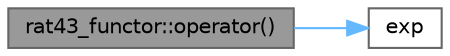 digraph "rat43_functor::operator()"
{
 // LATEX_PDF_SIZE
  bgcolor="transparent";
  edge [fontname=Helvetica,fontsize=10,labelfontname=Helvetica,labelfontsize=10];
  node [fontname=Helvetica,fontsize=10,shape=box,height=0.2,width=0.4];
  rankdir="LR";
  Node1 [id="Node000001",label="rat43_functor::operator()",height=0.2,width=0.4,color="gray40", fillcolor="grey60", style="filled", fontcolor="black",tooltip=" "];
  Node1 -> Node2 [id="edge2_Node000001_Node000002",color="steelblue1",style="solid",tooltip=" "];
  Node2 [id="Node000002",label="exp",height=0.2,width=0.4,color="grey40", fillcolor="white", style="filled",URL="$_array_cwise_unary_ops_8h.html#a2500b5d4f377a445cb98d3f1facfa1cf",tooltip=" "];
}
